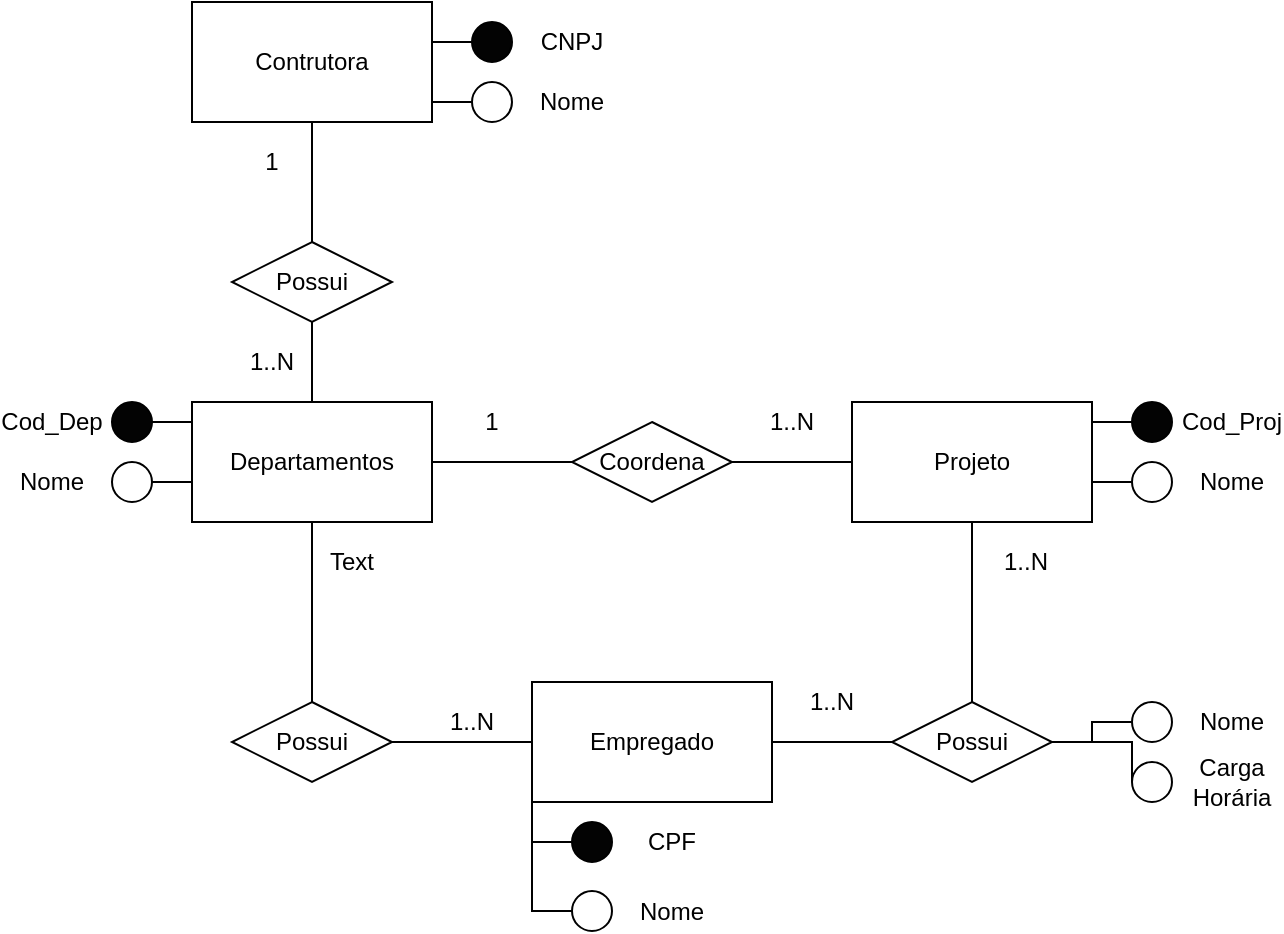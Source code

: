 <mxfile version="14.9.8" type="github">
  <diagram id="Hxg1LvmOTA6-OSsHxbgO" name="Page-1">
    <mxGraphModel dx="1420" dy="806" grid="1" gridSize="10" guides="1" tooltips="1" connect="1" arrows="1" fold="1" page="1" pageScale="1" pageWidth="1654" pageHeight="1169" math="0" shadow="0">
      <root>
        <mxCell id="0" />
        <mxCell id="1" parent="0" />
        <mxCell id="SxerZl9bnRF9Uj3qdwix-1" value="Contrutora" style="rounded=0;whiteSpace=wrap;html=1;" vertex="1" parent="1">
          <mxGeometry x="390" y="130" width="120" height="60" as="geometry" />
        </mxCell>
        <mxCell id="SxerZl9bnRF9Uj3qdwix-15" style="edgeStyle=orthogonalEdgeStyle;rounded=0;orthogonalLoop=1;jettySize=auto;html=1;exitX=1;exitY=0.5;exitDx=0;exitDy=0;entryX=0;entryY=0.5;entryDx=0;entryDy=0;endArrow=none;endFill=0;" edge="1" parent="1" source="SxerZl9bnRF9Uj3qdwix-2" target="SxerZl9bnRF9Uj3qdwix-12">
          <mxGeometry relative="1" as="geometry" />
        </mxCell>
        <mxCell id="SxerZl9bnRF9Uj3qdwix-2" value="Departamentos" style="rounded=0;whiteSpace=wrap;html=1;" vertex="1" parent="1">
          <mxGeometry x="390" y="330" width="120" height="60" as="geometry" />
        </mxCell>
        <mxCell id="SxerZl9bnRF9Uj3qdwix-3" value="Projeto" style="rounded=0;whiteSpace=wrap;html=1;" vertex="1" parent="1">
          <mxGeometry x="720" y="330" width="120" height="60" as="geometry" />
        </mxCell>
        <mxCell id="SxerZl9bnRF9Uj3qdwix-24" style="edgeStyle=orthogonalEdgeStyle;rounded=0;orthogonalLoop=1;jettySize=auto;html=1;exitX=1;exitY=0.5;exitDx=0;exitDy=0;endArrow=none;endFill=0;" edge="1" parent="1" source="SxerZl9bnRF9Uj3qdwix-4" target="SxerZl9bnRF9Uj3qdwix-23">
          <mxGeometry relative="1" as="geometry" />
        </mxCell>
        <mxCell id="SxerZl9bnRF9Uj3qdwix-4" value="Empregado" style="rounded=0;whiteSpace=wrap;html=1;" vertex="1" parent="1">
          <mxGeometry x="560" y="470" width="120" height="60" as="geometry" />
        </mxCell>
        <mxCell id="SxerZl9bnRF9Uj3qdwix-13" style="edgeStyle=orthogonalEdgeStyle;rounded=0;orthogonalLoop=1;jettySize=auto;html=1;exitX=1;exitY=0.5;exitDx=0;exitDy=0;endArrow=none;endFill=0;" edge="1" parent="1" source="SxerZl9bnRF9Uj3qdwix-12" target="SxerZl9bnRF9Uj3qdwix-3">
          <mxGeometry relative="1" as="geometry" />
        </mxCell>
        <mxCell id="SxerZl9bnRF9Uj3qdwix-12" value="Coordena" style="rhombus;whiteSpace=wrap;html=1;" vertex="1" parent="1">
          <mxGeometry x="580" y="340" width="80" height="40" as="geometry" />
        </mxCell>
        <mxCell id="SxerZl9bnRF9Uj3qdwix-18" style="edgeStyle=orthogonalEdgeStyle;rounded=0;orthogonalLoop=1;jettySize=auto;html=1;exitX=0.5;exitY=0;exitDx=0;exitDy=0;entryX=0.5;entryY=1;entryDx=0;entryDy=0;endArrow=none;endFill=0;" edge="1" parent="1" source="SxerZl9bnRF9Uj3qdwix-17" target="SxerZl9bnRF9Uj3qdwix-1">
          <mxGeometry relative="1" as="geometry" />
        </mxCell>
        <mxCell id="SxerZl9bnRF9Uj3qdwix-19" style="edgeStyle=orthogonalEdgeStyle;rounded=0;orthogonalLoop=1;jettySize=auto;html=1;exitX=0.5;exitY=1;exitDx=0;exitDy=0;endArrow=none;endFill=0;" edge="1" parent="1" source="SxerZl9bnRF9Uj3qdwix-17" target="SxerZl9bnRF9Uj3qdwix-2">
          <mxGeometry relative="1" as="geometry" />
        </mxCell>
        <mxCell id="SxerZl9bnRF9Uj3qdwix-17" value="Possui" style="rhombus;whiteSpace=wrap;html=1;" vertex="1" parent="1">
          <mxGeometry x="410" y="250" width="80" height="40" as="geometry" />
        </mxCell>
        <mxCell id="SxerZl9bnRF9Uj3qdwix-21" style="edgeStyle=orthogonalEdgeStyle;rounded=0;orthogonalLoop=1;jettySize=auto;html=1;exitX=1;exitY=0.5;exitDx=0;exitDy=0;endArrow=none;endFill=0;" edge="1" parent="1" source="SxerZl9bnRF9Uj3qdwix-20" target="SxerZl9bnRF9Uj3qdwix-4">
          <mxGeometry relative="1" as="geometry" />
        </mxCell>
        <mxCell id="SxerZl9bnRF9Uj3qdwix-22" style="edgeStyle=orthogonalEdgeStyle;rounded=0;orthogonalLoop=1;jettySize=auto;html=1;exitX=0.5;exitY=0;exitDx=0;exitDy=0;endArrow=none;endFill=0;" edge="1" parent="1" source="SxerZl9bnRF9Uj3qdwix-20" target="SxerZl9bnRF9Uj3qdwix-2">
          <mxGeometry relative="1" as="geometry" />
        </mxCell>
        <mxCell id="SxerZl9bnRF9Uj3qdwix-20" value="Possui" style="rhombus;whiteSpace=wrap;html=1;" vertex="1" parent="1">
          <mxGeometry x="410" y="480" width="80" height="40" as="geometry" />
        </mxCell>
        <mxCell id="SxerZl9bnRF9Uj3qdwix-25" style="edgeStyle=orthogonalEdgeStyle;rounded=0;orthogonalLoop=1;jettySize=auto;html=1;exitX=0.5;exitY=0;exitDx=0;exitDy=0;endArrow=none;endFill=0;" edge="1" parent="1" source="SxerZl9bnRF9Uj3qdwix-23" target="SxerZl9bnRF9Uj3qdwix-3">
          <mxGeometry relative="1" as="geometry" />
        </mxCell>
        <mxCell id="SxerZl9bnRF9Uj3qdwix-23" value="Possui" style="rhombus;whiteSpace=wrap;html=1;" vertex="1" parent="1">
          <mxGeometry x="740" y="480" width="80" height="40" as="geometry" />
        </mxCell>
        <mxCell id="SxerZl9bnRF9Uj3qdwix-26" value="1" style="text;html=1;strokeColor=none;fillColor=none;align=center;verticalAlign=middle;whiteSpace=wrap;rounded=0;" vertex="1" parent="1">
          <mxGeometry x="520" y="330" width="40" height="20" as="geometry" />
        </mxCell>
        <mxCell id="SxerZl9bnRF9Uj3qdwix-27" value="1..N" style="text;html=1;strokeColor=none;fillColor=none;align=center;verticalAlign=middle;whiteSpace=wrap;rounded=0;" vertex="1" parent="1">
          <mxGeometry x="670" y="330" width="40" height="20" as="geometry" />
        </mxCell>
        <mxCell id="SxerZl9bnRF9Uj3qdwix-28" value="Text" style="text;html=1;strokeColor=none;fillColor=none;align=center;verticalAlign=middle;whiteSpace=wrap;rounded=0;" vertex="1" parent="1">
          <mxGeometry x="450" y="400" width="40" height="20" as="geometry" />
        </mxCell>
        <mxCell id="SxerZl9bnRF9Uj3qdwix-29" value="1..N" style="text;html=1;strokeColor=none;fillColor=none;align=center;verticalAlign=middle;whiteSpace=wrap;rounded=0;" vertex="1" parent="1">
          <mxGeometry x="410" y="300" width="40" height="20" as="geometry" />
        </mxCell>
        <mxCell id="SxerZl9bnRF9Uj3qdwix-30" value="1..N" style="text;html=1;strokeColor=none;fillColor=none;align=center;verticalAlign=middle;whiteSpace=wrap;rounded=0;" vertex="1" parent="1">
          <mxGeometry x="510" y="480" width="40" height="20" as="geometry" />
        </mxCell>
        <mxCell id="SxerZl9bnRF9Uj3qdwix-31" value="1..N" style="text;html=1;strokeColor=none;fillColor=none;align=center;verticalAlign=middle;whiteSpace=wrap;rounded=0;" vertex="1" parent="1">
          <mxGeometry x="690" y="470" width="40" height="20" as="geometry" />
        </mxCell>
        <mxCell id="SxerZl9bnRF9Uj3qdwix-32" value="1..N" style="text;html=1;strokeColor=none;fillColor=none;align=center;verticalAlign=middle;whiteSpace=wrap;rounded=0;" vertex="1" parent="1">
          <mxGeometry x="787" y="400" width="40" height="20" as="geometry" />
        </mxCell>
        <mxCell id="SxerZl9bnRF9Uj3qdwix-33" value="1" style="text;html=1;strokeColor=none;fillColor=none;align=center;verticalAlign=middle;whiteSpace=wrap;rounded=0;" vertex="1" parent="1">
          <mxGeometry x="410" y="200" width="40" height="20" as="geometry" />
        </mxCell>
        <mxCell id="SxerZl9bnRF9Uj3qdwix-62" style="edgeStyle=orthogonalEdgeStyle;rounded=0;orthogonalLoop=1;jettySize=auto;html=1;exitX=0;exitY=0.5;exitDx=0;exitDy=0;endArrow=none;endFill=0;" edge="1" parent="1" source="SxerZl9bnRF9Uj3qdwix-36" target="SxerZl9bnRF9Uj3qdwix-3">
          <mxGeometry relative="1" as="geometry" />
        </mxCell>
        <mxCell id="SxerZl9bnRF9Uj3qdwix-36" value="" style="ellipse;whiteSpace=wrap;html=1;aspect=fixed;fillColor=#030303;" vertex="1" parent="1">
          <mxGeometry x="860" y="330" width="20" height="20" as="geometry" />
        </mxCell>
        <mxCell id="SxerZl9bnRF9Uj3qdwix-63" style="edgeStyle=orthogonalEdgeStyle;rounded=0;orthogonalLoop=1;jettySize=auto;html=1;exitX=0;exitY=0.5;exitDx=0;exitDy=0;endArrow=none;endFill=0;" edge="1" parent="1" source="SxerZl9bnRF9Uj3qdwix-37" target="SxerZl9bnRF9Uj3qdwix-3">
          <mxGeometry relative="1" as="geometry" />
        </mxCell>
        <mxCell id="SxerZl9bnRF9Uj3qdwix-37" value="" style="ellipse;whiteSpace=wrap;html=1;aspect=fixed;" vertex="1" parent="1">
          <mxGeometry x="860" y="360" width="20" height="20" as="geometry" />
        </mxCell>
        <mxCell id="SxerZl9bnRF9Uj3qdwix-61" style="edgeStyle=orthogonalEdgeStyle;rounded=0;orthogonalLoop=1;jettySize=auto;html=1;exitX=0;exitY=0.5;exitDx=0;exitDy=0;endArrow=none;endFill=0;" edge="1" parent="1" source="SxerZl9bnRF9Uj3qdwix-38" target="SxerZl9bnRF9Uj3qdwix-1">
          <mxGeometry relative="1" as="geometry" />
        </mxCell>
        <mxCell id="SxerZl9bnRF9Uj3qdwix-38" value="" style="ellipse;whiteSpace=wrap;html=1;aspect=fixed;fillColor=#030303;" vertex="1" parent="1">
          <mxGeometry x="530" y="140" width="20" height="20" as="geometry" />
        </mxCell>
        <mxCell id="SxerZl9bnRF9Uj3qdwix-60" style="edgeStyle=orthogonalEdgeStyle;rounded=0;orthogonalLoop=1;jettySize=auto;html=1;exitX=0;exitY=0.5;exitDx=0;exitDy=0;endArrow=none;endFill=0;" edge="1" parent="1" source="SxerZl9bnRF9Uj3qdwix-39" target="SxerZl9bnRF9Uj3qdwix-1">
          <mxGeometry relative="1" as="geometry" />
        </mxCell>
        <mxCell id="SxerZl9bnRF9Uj3qdwix-39" value="" style="ellipse;whiteSpace=wrap;html=1;aspect=fixed;" vertex="1" parent="1">
          <mxGeometry x="530" y="170" width="20" height="20" as="geometry" />
        </mxCell>
        <mxCell id="SxerZl9bnRF9Uj3qdwix-59" style="edgeStyle=orthogonalEdgeStyle;rounded=0;orthogonalLoop=1;jettySize=auto;html=1;exitX=1;exitY=0.5;exitDx=0;exitDy=0;endArrow=none;endFill=0;" edge="1" parent="1" source="SxerZl9bnRF9Uj3qdwix-40" target="SxerZl9bnRF9Uj3qdwix-2">
          <mxGeometry relative="1" as="geometry" />
        </mxCell>
        <mxCell id="SxerZl9bnRF9Uj3qdwix-40" value="" style="ellipse;whiteSpace=wrap;html=1;aspect=fixed;fillColor=#030303;" vertex="1" parent="1">
          <mxGeometry x="350" y="330" width="20" height="20" as="geometry" />
        </mxCell>
        <mxCell id="SxerZl9bnRF9Uj3qdwix-58" style="edgeStyle=orthogonalEdgeStyle;rounded=0;orthogonalLoop=1;jettySize=auto;html=1;exitX=1;exitY=0.5;exitDx=0;exitDy=0;endArrow=none;endFill=0;" edge="1" parent="1" source="SxerZl9bnRF9Uj3qdwix-41" target="SxerZl9bnRF9Uj3qdwix-2">
          <mxGeometry relative="1" as="geometry" />
        </mxCell>
        <mxCell id="SxerZl9bnRF9Uj3qdwix-41" value="" style="ellipse;whiteSpace=wrap;html=1;aspect=fixed;" vertex="1" parent="1">
          <mxGeometry x="350" y="360" width="20" height="20" as="geometry" />
        </mxCell>
        <mxCell id="SxerZl9bnRF9Uj3qdwix-56" style="edgeStyle=orthogonalEdgeStyle;rounded=0;orthogonalLoop=1;jettySize=auto;html=1;exitX=0;exitY=0.5;exitDx=0;exitDy=0;entryX=0;entryY=1;entryDx=0;entryDy=0;endArrow=none;endFill=0;" edge="1" parent="1" source="SxerZl9bnRF9Uj3qdwix-42" target="SxerZl9bnRF9Uj3qdwix-4">
          <mxGeometry relative="1" as="geometry" />
        </mxCell>
        <mxCell id="SxerZl9bnRF9Uj3qdwix-42" value="" style="ellipse;whiteSpace=wrap;html=1;aspect=fixed;fillColor=#030303;" vertex="1" parent="1">
          <mxGeometry x="580" y="540" width="20" height="20" as="geometry" />
        </mxCell>
        <mxCell id="SxerZl9bnRF9Uj3qdwix-57" style="edgeStyle=orthogonalEdgeStyle;rounded=0;orthogonalLoop=1;jettySize=auto;html=1;exitX=0;exitY=0.5;exitDx=0;exitDy=0;endArrow=none;endFill=0;" edge="1" parent="1" source="SxerZl9bnRF9Uj3qdwix-43">
          <mxGeometry relative="1" as="geometry">
            <mxPoint x="560" y="520" as="targetPoint" />
          </mxGeometry>
        </mxCell>
        <mxCell id="SxerZl9bnRF9Uj3qdwix-43" value="" style="ellipse;whiteSpace=wrap;html=1;aspect=fixed;" vertex="1" parent="1">
          <mxGeometry x="580" y="574.5" width="20" height="20" as="geometry" />
        </mxCell>
        <mxCell id="SxerZl9bnRF9Uj3qdwix-64" style="edgeStyle=orthogonalEdgeStyle;rounded=0;orthogonalLoop=1;jettySize=auto;html=1;exitX=0;exitY=0.5;exitDx=0;exitDy=0;entryX=1;entryY=0.5;entryDx=0;entryDy=0;endArrow=none;endFill=0;" edge="1" parent="1" source="SxerZl9bnRF9Uj3qdwix-44" target="SxerZl9bnRF9Uj3qdwix-23">
          <mxGeometry relative="1" as="geometry" />
        </mxCell>
        <mxCell id="SxerZl9bnRF9Uj3qdwix-44" value="" style="ellipse;whiteSpace=wrap;html=1;aspect=fixed;" vertex="1" parent="1">
          <mxGeometry x="860" y="480" width="20" height="20" as="geometry" />
        </mxCell>
        <mxCell id="SxerZl9bnRF9Uj3qdwix-65" style="edgeStyle=orthogonalEdgeStyle;rounded=0;orthogonalLoop=1;jettySize=auto;html=1;exitX=0;exitY=0.5;exitDx=0;exitDy=0;endArrow=none;endFill=0;" edge="1" parent="1" source="SxerZl9bnRF9Uj3qdwix-45">
          <mxGeometry relative="1" as="geometry">
            <mxPoint x="820" y="500" as="targetPoint" />
            <Array as="points">
              <mxPoint x="860" y="500" />
            </Array>
          </mxGeometry>
        </mxCell>
        <mxCell id="SxerZl9bnRF9Uj3qdwix-45" value="" style="ellipse;whiteSpace=wrap;html=1;aspect=fixed;" vertex="1" parent="1">
          <mxGeometry x="860" y="510" width="20" height="20" as="geometry" />
        </mxCell>
        <mxCell id="SxerZl9bnRF9Uj3qdwix-46" value="Cod_Proj" style="text;html=1;strokeColor=none;fillColor=none;align=center;verticalAlign=middle;whiteSpace=wrap;rounded=0;" vertex="1" parent="1">
          <mxGeometry x="890" y="330" width="40" height="20" as="geometry" />
        </mxCell>
        <mxCell id="SxerZl9bnRF9Uj3qdwix-47" value="Nome" style="text;html=1;strokeColor=none;fillColor=none;align=center;verticalAlign=middle;whiteSpace=wrap;rounded=0;" vertex="1" parent="1">
          <mxGeometry x="890" y="360" width="40" height="20" as="geometry" />
        </mxCell>
        <mxCell id="SxerZl9bnRF9Uj3qdwix-48" value="Nome" style="text;html=1;strokeColor=none;fillColor=none;align=center;verticalAlign=middle;whiteSpace=wrap;rounded=0;" vertex="1" parent="1">
          <mxGeometry x="890" y="480" width="40" height="20" as="geometry" />
        </mxCell>
        <mxCell id="SxerZl9bnRF9Uj3qdwix-49" value="Carga Horária" style="text;html=1;strokeColor=none;fillColor=none;align=center;verticalAlign=middle;whiteSpace=wrap;rounded=0;" vertex="1" parent="1">
          <mxGeometry x="890" y="510" width="40" height="20" as="geometry" />
        </mxCell>
        <mxCell id="SxerZl9bnRF9Uj3qdwix-50" value="CPF" style="text;html=1;strokeColor=none;fillColor=none;align=center;verticalAlign=middle;whiteSpace=wrap;rounded=0;" vertex="1" parent="1">
          <mxGeometry x="610" y="540" width="40" height="20" as="geometry" />
        </mxCell>
        <mxCell id="SxerZl9bnRF9Uj3qdwix-51" value="Nome" style="text;html=1;strokeColor=none;fillColor=none;align=center;verticalAlign=middle;whiteSpace=wrap;rounded=0;" vertex="1" parent="1">
          <mxGeometry x="610" y="574.5" width="40" height="20" as="geometry" />
        </mxCell>
        <mxCell id="SxerZl9bnRF9Uj3qdwix-52" value="Nome" style="text;html=1;strokeColor=none;fillColor=none;align=center;verticalAlign=middle;whiteSpace=wrap;rounded=0;" vertex="1" parent="1">
          <mxGeometry x="300" y="360" width="40" height="20" as="geometry" />
        </mxCell>
        <mxCell id="SxerZl9bnRF9Uj3qdwix-53" value="Cod_Dep" style="text;html=1;strokeColor=none;fillColor=none;align=center;verticalAlign=middle;whiteSpace=wrap;rounded=0;" vertex="1" parent="1">
          <mxGeometry x="300" y="330" width="40" height="20" as="geometry" />
        </mxCell>
        <mxCell id="SxerZl9bnRF9Uj3qdwix-54" value="CNPJ" style="text;html=1;strokeColor=none;fillColor=none;align=center;verticalAlign=middle;whiteSpace=wrap;rounded=0;" vertex="1" parent="1">
          <mxGeometry x="560" y="140" width="40" height="20" as="geometry" />
        </mxCell>
        <mxCell id="SxerZl9bnRF9Uj3qdwix-55" value="Nome" style="text;html=1;strokeColor=none;fillColor=none;align=center;verticalAlign=middle;whiteSpace=wrap;rounded=0;" vertex="1" parent="1">
          <mxGeometry x="560" y="170" width="40" height="20" as="geometry" />
        </mxCell>
      </root>
    </mxGraphModel>
  </diagram>
</mxfile>
